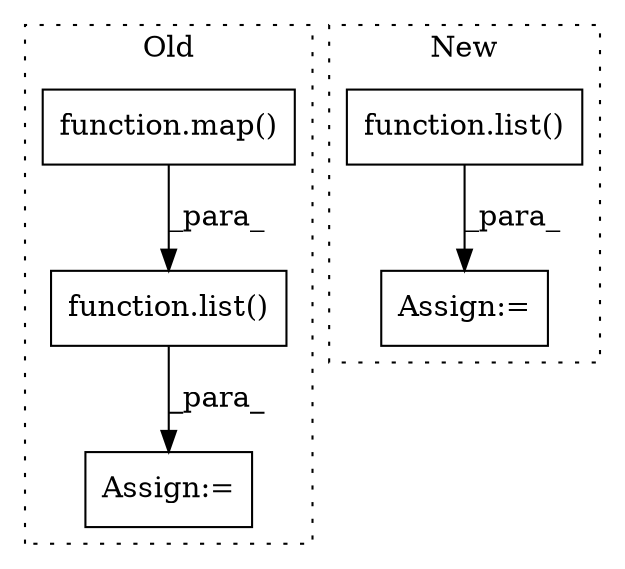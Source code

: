 digraph G {
subgraph cluster0 {
1 [label="function.map()" a="75" s="717,783" l="4,1" shape="box"];
3 [label="function.list()" a="75" s="798,882" l="5,1" shape="box"];
5 [label="Assign:=" a="68" s="901" l="3" shape="box"];
label = "Old";
style="dotted";
}
subgraph cluster1 {
2 [label="function.list()" a="75" s="3105,3115" l="5,1" shape="box"];
4 [label="Assign:=" a="68" s="3102" l="3" shape="box"];
label = "New";
style="dotted";
}
1 -> 3 [label="_para_"];
2 -> 4 [label="_para_"];
3 -> 5 [label="_para_"];
}